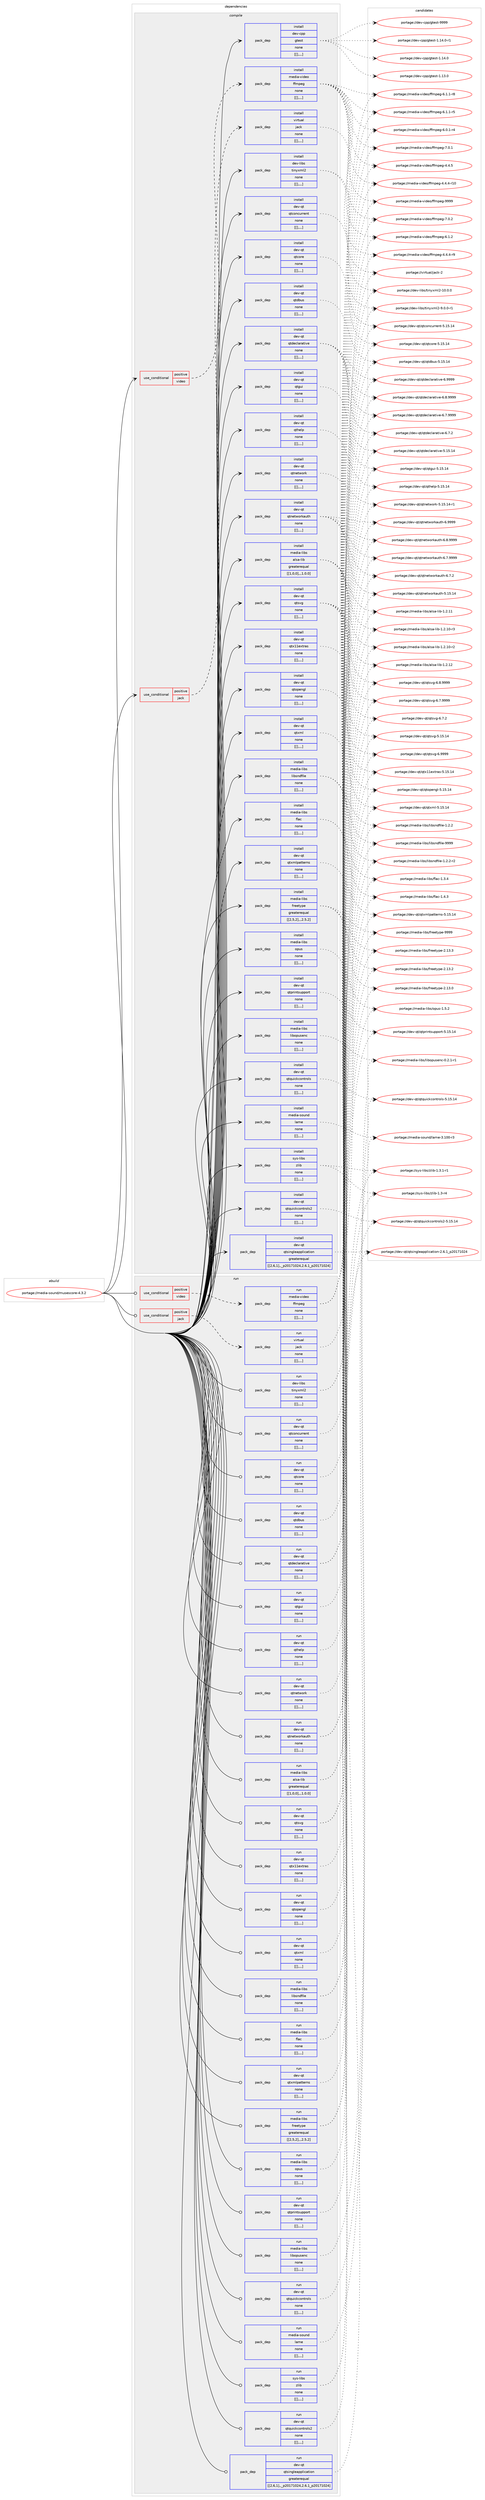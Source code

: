 digraph prolog {

# *************
# Graph options
# *************

newrank=true;
concentrate=true;
compound=true;
graph [rankdir=LR,fontname=Helvetica,fontsize=10,ranksep=1.5];#, ranksep=2.5, nodesep=0.2];
edge  [arrowhead=vee];
node  [fontname=Helvetica,fontsize=10];

# **********
# The ebuild
# **********

subgraph cluster_leftcol {
color=gray;
label=<<i>ebuild</i>>;
id [label="portage://media-sound/musescore-4.3.2", color=red, width=4, href="../media-sound/musescore-4.3.2.svg"];
}

# ****************
# The dependencies
# ****************

subgraph cluster_midcol {
color=gray;
label=<<i>dependencies</i>>;
subgraph cluster_compile {
fillcolor="#eeeeee";
style=filled;
label=<<i>compile</i>>;
subgraph cond84661 {
dependency335369 [label=<<TABLE BORDER="0" CELLBORDER="1" CELLSPACING="0" CELLPADDING="4"><TR><TD ROWSPAN="3" CELLPADDING="10">use_conditional</TD></TR><TR><TD>positive</TD></TR><TR><TD>jack</TD></TR></TABLE>>, shape=none, color=red];
subgraph pack248079 {
dependency335370 [label=<<TABLE BORDER="0" CELLBORDER="1" CELLSPACING="0" CELLPADDING="4" WIDTH="220"><TR><TD ROWSPAN="6" CELLPADDING="30">pack_dep</TD></TR><TR><TD WIDTH="110">install</TD></TR><TR><TD>virtual</TD></TR><TR><TD>jack</TD></TR><TR><TD>none</TD></TR><TR><TD>[[],,,,]</TD></TR></TABLE>>, shape=none, color=blue];
}
dependency335369:e -> dependency335370:w [weight=20,style="dashed",arrowhead="vee"];
}
id:e -> dependency335369:w [weight=20,style="solid",arrowhead="vee"];
subgraph cond84662 {
dependency335371 [label=<<TABLE BORDER="0" CELLBORDER="1" CELLSPACING="0" CELLPADDING="4"><TR><TD ROWSPAN="3" CELLPADDING="10">use_conditional</TD></TR><TR><TD>positive</TD></TR><TR><TD>video</TD></TR></TABLE>>, shape=none, color=red];
subgraph pack248080 {
dependency335372 [label=<<TABLE BORDER="0" CELLBORDER="1" CELLSPACING="0" CELLPADDING="4" WIDTH="220"><TR><TD ROWSPAN="6" CELLPADDING="30">pack_dep</TD></TR><TR><TD WIDTH="110">install</TD></TR><TR><TD>media-video</TD></TR><TR><TD>ffmpeg</TD></TR><TR><TD>none</TD></TR><TR><TD>[[],,,,]</TD></TR></TABLE>>, shape=none, color=blue];
}
dependency335371:e -> dependency335372:w [weight=20,style="dashed",arrowhead="vee"];
}
id:e -> dependency335371:w [weight=20,style="solid",arrowhead="vee"];
subgraph pack248081 {
dependency335373 [label=<<TABLE BORDER="0" CELLBORDER="1" CELLSPACING="0" CELLPADDING="4" WIDTH="220"><TR><TD ROWSPAN="6" CELLPADDING="30">pack_dep</TD></TR><TR><TD WIDTH="110">install</TD></TR><TR><TD>dev-cpp</TD></TR><TR><TD>gtest</TD></TR><TR><TD>none</TD></TR><TR><TD>[[],,,,]</TD></TR></TABLE>>, shape=none, color=blue];
}
id:e -> dependency335373:w [weight=20,style="solid",arrowhead="vee"];
subgraph pack248082 {
dependency335374 [label=<<TABLE BORDER="0" CELLBORDER="1" CELLSPACING="0" CELLPADDING="4" WIDTH="220"><TR><TD ROWSPAN="6" CELLPADDING="30">pack_dep</TD></TR><TR><TD WIDTH="110">install</TD></TR><TR><TD>dev-libs</TD></TR><TR><TD>tinyxml2</TD></TR><TR><TD>none</TD></TR><TR><TD>[[],,,,]</TD></TR></TABLE>>, shape=none, color=blue];
}
id:e -> dependency335374:w [weight=20,style="solid",arrowhead="vee"];
subgraph pack248083 {
dependency335375 [label=<<TABLE BORDER="0" CELLBORDER="1" CELLSPACING="0" CELLPADDING="4" WIDTH="220"><TR><TD ROWSPAN="6" CELLPADDING="30">pack_dep</TD></TR><TR><TD WIDTH="110">install</TD></TR><TR><TD>dev-qt</TD></TR><TR><TD>qtconcurrent</TD></TR><TR><TD>none</TD></TR><TR><TD>[[],,,,]</TD></TR></TABLE>>, shape=none, color=blue];
}
id:e -> dependency335375:w [weight=20,style="solid",arrowhead="vee"];
subgraph pack248084 {
dependency335376 [label=<<TABLE BORDER="0" CELLBORDER="1" CELLSPACING="0" CELLPADDING="4" WIDTH="220"><TR><TD ROWSPAN="6" CELLPADDING="30">pack_dep</TD></TR><TR><TD WIDTH="110">install</TD></TR><TR><TD>dev-qt</TD></TR><TR><TD>qtcore</TD></TR><TR><TD>none</TD></TR><TR><TD>[[],,,,]</TD></TR></TABLE>>, shape=none, color=blue];
}
id:e -> dependency335376:w [weight=20,style="solid",arrowhead="vee"];
subgraph pack248085 {
dependency335377 [label=<<TABLE BORDER="0" CELLBORDER="1" CELLSPACING="0" CELLPADDING="4" WIDTH="220"><TR><TD ROWSPAN="6" CELLPADDING="30">pack_dep</TD></TR><TR><TD WIDTH="110">install</TD></TR><TR><TD>dev-qt</TD></TR><TR><TD>qtdbus</TD></TR><TR><TD>none</TD></TR><TR><TD>[[],,,,]</TD></TR></TABLE>>, shape=none, color=blue];
}
id:e -> dependency335377:w [weight=20,style="solid",arrowhead="vee"];
subgraph pack248086 {
dependency335378 [label=<<TABLE BORDER="0" CELLBORDER="1" CELLSPACING="0" CELLPADDING="4" WIDTH="220"><TR><TD ROWSPAN="6" CELLPADDING="30">pack_dep</TD></TR><TR><TD WIDTH="110">install</TD></TR><TR><TD>dev-qt</TD></TR><TR><TD>qtdeclarative</TD></TR><TR><TD>none</TD></TR><TR><TD>[[],,,,]</TD></TR></TABLE>>, shape=none, color=blue];
}
id:e -> dependency335378:w [weight=20,style="solid",arrowhead="vee"];
subgraph pack248087 {
dependency335379 [label=<<TABLE BORDER="0" CELLBORDER="1" CELLSPACING="0" CELLPADDING="4" WIDTH="220"><TR><TD ROWSPAN="6" CELLPADDING="30">pack_dep</TD></TR><TR><TD WIDTH="110">install</TD></TR><TR><TD>dev-qt</TD></TR><TR><TD>qtgui</TD></TR><TR><TD>none</TD></TR><TR><TD>[[],,,,]</TD></TR></TABLE>>, shape=none, color=blue];
}
id:e -> dependency335379:w [weight=20,style="solid",arrowhead="vee"];
subgraph pack248088 {
dependency335380 [label=<<TABLE BORDER="0" CELLBORDER="1" CELLSPACING="0" CELLPADDING="4" WIDTH="220"><TR><TD ROWSPAN="6" CELLPADDING="30">pack_dep</TD></TR><TR><TD WIDTH="110">install</TD></TR><TR><TD>dev-qt</TD></TR><TR><TD>qthelp</TD></TR><TR><TD>none</TD></TR><TR><TD>[[],,,,]</TD></TR></TABLE>>, shape=none, color=blue];
}
id:e -> dependency335380:w [weight=20,style="solid",arrowhead="vee"];
subgraph pack248089 {
dependency335381 [label=<<TABLE BORDER="0" CELLBORDER="1" CELLSPACING="0" CELLPADDING="4" WIDTH="220"><TR><TD ROWSPAN="6" CELLPADDING="30">pack_dep</TD></TR><TR><TD WIDTH="110">install</TD></TR><TR><TD>dev-qt</TD></TR><TR><TD>qtnetwork</TD></TR><TR><TD>none</TD></TR><TR><TD>[[],,,,]</TD></TR></TABLE>>, shape=none, color=blue];
}
id:e -> dependency335381:w [weight=20,style="solid",arrowhead="vee"];
subgraph pack248090 {
dependency335382 [label=<<TABLE BORDER="0" CELLBORDER="1" CELLSPACING="0" CELLPADDING="4" WIDTH="220"><TR><TD ROWSPAN="6" CELLPADDING="30">pack_dep</TD></TR><TR><TD WIDTH="110">install</TD></TR><TR><TD>dev-qt</TD></TR><TR><TD>qtnetworkauth</TD></TR><TR><TD>none</TD></TR><TR><TD>[[],,,,]</TD></TR></TABLE>>, shape=none, color=blue];
}
id:e -> dependency335382:w [weight=20,style="solid",arrowhead="vee"];
subgraph pack248091 {
dependency335383 [label=<<TABLE BORDER="0" CELLBORDER="1" CELLSPACING="0" CELLPADDING="4" WIDTH="220"><TR><TD ROWSPAN="6" CELLPADDING="30">pack_dep</TD></TR><TR><TD WIDTH="110">install</TD></TR><TR><TD>dev-qt</TD></TR><TR><TD>qtopengl</TD></TR><TR><TD>none</TD></TR><TR><TD>[[],,,,]</TD></TR></TABLE>>, shape=none, color=blue];
}
id:e -> dependency335383:w [weight=20,style="solid",arrowhead="vee"];
subgraph pack248092 {
dependency335384 [label=<<TABLE BORDER="0" CELLBORDER="1" CELLSPACING="0" CELLPADDING="4" WIDTH="220"><TR><TD ROWSPAN="6" CELLPADDING="30">pack_dep</TD></TR><TR><TD WIDTH="110">install</TD></TR><TR><TD>dev-qt</TD></TR><TR><TD>qtprintsupport</TD></TR><TR><TD>none</TD></TR><TR><TD>[[],,,,]</TD></TR></TABLE>>, shape=none, color=blue];
}
id:e -> dependency335384:w [weight=20,style="solid",arrowhead="vee"];
subgraph pack248093 {
dependency335385 [label=<<TABLE BORDER="0" CELLBORDER="1" CELLSPACING="0" CELLPADDING="4" WIDTH="220"><TR><TD ROWSPAN="6" CELLPADDING="30">pack_dep</TD></TR><TR><TD WIDTH="110">install</TD></TR><TR><TD>dev-qt</TD></TR><TR><TD>qtquickcontrols</TD></TR><TR><TD>none</TD></TR><TR><TD>[[],,,,]</TD></TR></TABLE>>, shape=none, color=blue];
}
id:e -> dependency335385:w [weight=20,style="solid",arrowhead="vee"];
subgraph pack248094 {
dependency335386 [label=<<TABLE BORDER="0" CELLBORDER="1" CELLSPACING="0" CELLPADDING="4" WIDTH="220"><TR><TD ROWSPAN="6" CELLPADDING="30">pack_dep</TD></TR><TR><TD WIDTH="110">install</TD></TR><TR><TD>dev-qt</TD></TR><TR><TD>qtquickcontrols2</TD></TR><TR><TD>none</TD></TR><TR><TD>[[],,,,]</TD></TR></TABLE>>, shape=none, color=blue];
}
id:e -> dependency335386:w [weight=20,style="solid",arrowhead="vee"];
subgraph pack248095 {
dependency335387 [label=<<TABLE BORDER="0" CELLBORDER="1" CELLSPACING="0" CELLPADDING="4" WIDTH="220"><TR><TD ROWSPAN="6" CELLPADDING="30">pack_dep</TD></TR><TR><TD WIDTH="110">install</TD></TR><TR><TD>dev-qt</TD></TR><TR><TD>qtsingleapplication</TD></TR><TR><TD>greaterequal</TD></TR><TR><TD>[[2,6,1],,_p20171024,2.6.1_p20171024]</TD></TR></TABLE>>, shape=none, color=blue];
}
id:e -> dependency335387:w [weight=20,style="solid",arrowhead="vee"];
subgraph pack248096 {
dependency335388 [label=<<TABLE BORDER="0" CELLBORDER="1" CELLSPACING="0" CELLPADDING="4" WIDTH="220"><TR><TD ROWSPAN="6" CELLPADDING="30">pack_dep</TD></TR><TR><TD WIDTH="110">install</TD></TR><TR><TD>dev-qt</TD></TR><TR><TD>qtsvg</TD></TR><TR><TD>none</TD></TR><TR><TD>[[],,,,]</TD></TR></TABLE>>, shape=none, color=blue];
}
id:e -> dependency335388:w [weight=20,style="solid",arrowhead="vee"];
subgraph pack248097 {
dependency335389 [label=<<TABLE BORDER="0" CELLBORDER="1" CELLSPACING="0" CELLPADDING="4" WIDTH="220"><TR><TD ROWSPAN="6" CELLPADDING="30">pack_dep</TD></TR><TR><TD WIDTH="110">install</TD></TR><TR><TD>dev-qt</TD></TR><TR><TD>qtx11extras</TD></TR><TR><TD>none</TD></TR><TR><TD>[[],,,,]</TD></TR></TABLE>>, shape=none, color=blue];
}
id:e -> dependency335389:w [weight=20,style="solid",arrowhead="vee"];
subgraph pack248098 {
dependency335390 [label=<<TABLE BORDER="0" CELLBORDER="1" CELLSPACING="0" CELLPADDING="4" WIDTH="220"><TR><TD ROWSPAN="6" CELLPADDING="30">pack_dep</TD></TR><TR><TD WIDTH="110">install</TD></TR><TR><TD>dev-qt</TD></TR><TR><TD>qtxml</TD></TR><TR><TD>none</TD></TR><TR><TD>[[],,,,]</TD></TR></TABLE>>, shape=none, color=blue];
}
id:e -> dependency335390:w [weight=20,style="solid",arrowhead="vee"];
subgraph pack248099 {
dependency335391 [label=<<TABLE BORDER="0" CELLBORDER="1" CELLSPACING="0" CELLPADDING="4" WIDTH="220"><TR><TD ROWSPAN="6" CELLPADDING="30">pack_dep</TD></TR><TR><TD WIDTH="110">install</TD></TR><TR><TD>dev-qt</TD></TR><TR><TD>qtxmlpatterns</TD></TR><TR><TD>none</TD></TR><TR><TD>[[],,,,]</TD></TR></TABLE>>, shape=none, color=blue];
}
id:e -> dependency335391:w [weight=20,style="solid",arrowhead="vee"];
subgraph pack248100 {
dependency335392 [label=<<TABLE BORDER="0" CELLBORDER="1" CELLSPACING="0" CELLPADDING="4" WIDTH="220"><TR><TD ROWSPAN="6" CELLPADDING="30">pack_dep</TD></TR><TR><TD WIDTH="110">install</TD></TR><TR><TD>media-libs</TD></TR><TR><TD>alsa-lib</TD></TR><TR><TD>greaterequal</TD></TR><TR><TD>[[1,0,0],,,1.0.0]</TD></TR></TABLE>>, shape=none, color=blue];
}
id:e -> dependency335392:w [weight=20,style="solid",arrowhead="vee"];
subgraph pack248101 {
dependency335393 [label=<<TABLE BORDER="0" CELLBORDER="1" CELLSPACING="0" CELLPADDING="4" WIDTH="220"><TR><TD ROWSPAN="6" CELLPADDING="30">pack_dep</TD></TR><TR><TD WIDTH="110">install</TD></TR><TR><TD>media-libs</TD></TR><TR><TD>flac</TD></TR><TR><TD>none</TD></TR><TR><TD>[[],,,,]</TD></TR></TABLE>>, shape=none, color=blue];
}
id:e -> dependency335393:w [weight=20,style="solid",arrowhead="vee"];
subgraph pack248102 {
dependency335394 [label=<<TABLE BORDER="0" CELLBORDER="1" CELLSPACING="0" CELLPADDING="4" WIDTH="220"><TR><TD ROWSPAN="6" CELLPADDING="30">pack_dep</TD></TR><TR><TD WIDTH="110">install</TD></TR><TR><TD>media-libs</TD></TR><TR><TD>freetype</TD></TR><TR><TD>greaterequal</TD></TR><TR><TD>[[2,5,2],,,2.5.2]</TD></TR></TABLE>>, shape=none, color=blue];
}
id:e -> dependency335394:w [weight=20,style="solid",arrowhead="vee"];
subgraph pack248103 {
dependency335395 [label=<<TABLE BORDER="0" CELLBORDER="1" CELLSPACING="0" CELLPADDING="4" WIDTH="220"><TR><TD ROWSPAN="6" CELLPADDING="30">pack_dep</TD></TR><TR><TD WIDTH="110">install</TD></TR><TR><TD>media-libs</TD></TR><TR><TD>libopusenc</TD></TR><TR><TD>none</TD></TR><TR><TD>[[],,,,]</TD></TR></TABLE>>, shape=none, color=blue];
}
id:e -> dependency335395:w [weight=20,style="solid",arrowhead="vee"];
subgraph pack248104 {
dependency335396 [label=<<TABLE BORDER="0" CELLBORDER="1" CELLSPACING="0" CELLPADDING="4" WIDTH="220"><TR><TD ROWSPAN="6" CELLPADDING="30">pack_dep</TD></TR><TR><TD WIDTH="110">install</TD></TR><TR><TD>media-libs</TD></TR><TR><TD>libsndfile</TD></TR><TR><TD>none</TD></TR><TR><TD>[[],,,,]</TD></TR></TABLE>>, shape=none, color=blue];
}
id:e -> dependency335396:w [weight=20,style="solid",arrowhead="vee"];
subgraph pack248105 {
dependency335397 [label=<<TABLE BORDER="0" CELLBORDER="1" CELLSPACING="0" CELLPADDING="4" WIDTH="220"><TR><TD ROWSPAN="6" CELLPADDING="30">pack_dep</TD></TR><TR><TD WIDTH="110">install</TD></TR><TR><TD>media-libs</TD></TR><TR><TD>opus</TD></TR><TR><TD>none</TD></TR><TR><TD>[[],,,,]</TD></TR></TABLE>>, shape=none, color=blue];
}
id:e -> dependency335397:w [weight=20,style="solid",arrowhead="vee"];
subgraph pack248106 {
dependency335398 [label=<<TABLE BORDER="0" CELLBORDER="1" CELLSPACING="0" CELLPADDING="4" WIDTH="220"><TR><TD ROWSPAN="6" CELLPADDING="30">pack_dep</TD></TR><TR><TD WIDTH="110">install</TD></TR><TR><TD>media-sound</TD></TR><TR><TD>lame</TD></TR><TR><TD>none</TD></TR><TR><TD>[[],,,,]</TD></TR></TABLE>>, shape=none, color=blue];
}
id:e -> dependency335398:w [weight=20,style="solid",arrowhead="vee"];
subgraph pack248107 {
dependency335399 [label=<<TABLE BORDER="0" CELLBORDER="1" CELLSPACING="0" CELLPADDING="4" WIDTH="220"><TR><TD ROWSPAN="6" CELLPADDING="30">pack_dep</TD></TR><TR><TD WIDTH="110">install</TD></TR><TR><TD>sys-libs</TD></TR><TR><TD>zlib</TD></TR><TR><TD>none</TD></TR><TR><TD>[[],,,,]</TD></TR></TABLE>>, shape=none, color=blue];
}
id:e -> dependency335399:w [weight=20,style="solid",arrowhead="vee"];
}
subgraph cluster_compileandrun {
fillcolor="#eeeeee";
style=filled;
label=<<i>compile and run</i>>;
}
subgraph cluster_run {
fillcolor="#eeeeee";
style=filled;
label=<<i>run</i>>;
subgraph cond84663 {
dependency335400 [label=<<TABLE BORDER="0" CELLBORDER="1" CELLSPACING="0" CELLPADDING="4"><TR><TD ROWSPAN="3" CELLPADDING="10">use_conditional</TD></TR><TR><TD>positive</TD></TR><TR><TD>jack</TD></TR></TABLE>>, shape=none, color=red];
subgraph pack248108 {
dependency335401 [label=<<TABLE BORDER="0" CELLBORDER="1" CELLSPACING="0" CELLPADDING="4" WIDTH="220"><TR><TD ROWSPAN="6" CELLPADDING="30">pack_dep</TD></TR><TR><TD WIDTH="110">run</TD></TR><TR><TD>virtual</TD></TR><TR><TD>jack</TD></TR><TR><TD>none</TD></TR><TR><TD>[[],,,,]</TD></TR></TABLE>>, shape=none, color=blue];
}
dependency335400:e -> dependency335401:w [weight=20,style="dashed",arrowhead="vee"];
}
id:e -> dependency335400:w [weight=20,style="solid",arrowhead="odot"];
subgraph cond84664 {
dependency335402 [label=<<TABLE BORDER="0" CELLBORDER="1" CELLSPACING="0" CELLPADDING="4"><TR><TD ROWSPAN="3" CELLPADDING="10">use_conditional</TD></TR><TR><TD>positive</TD></TR><TR><TD>video</TD></TR></TABLE>>, shape=none, color=red];
subgraph pack248109 {
dependency335403 [label=<<TABLE BORDER="0" CELLBORDER="1" CELLSPACING="0" CELLPADDING="4" WIDTH="220"><TR><TD ROWSPAN="6" CELLPADDING="30">pack_dep</TD></TR><TR><TD WIDTH="110">run</TD></TR><TR><TD>media-video</TD></TR><TR><TD>ffmpeg</TD></TR><TR><TD>none</TD></TR><TR><TD>[[],,,,]</TD></TR></TABLE>>, shape=none, color=blue];
}
dependency335402:e -> dependency335403:w [weight=20,style="dashed",arrowhead="vee"];
}
id:e -> dependency335402:w [weight=20,style="solid",arrowhead="odot"];
subgraph pack248110 {
dependency335404 [label=<<TABLE BORDER="0" CELLBORDER="1" CELLSPACING="0" CELLPADDING="4" WIDTH="220"><TR><TD ROWSPAN="6" CELLPADDING="30">pack_dep</TD></TR><TR><TD WIDTH="110">run</TD></TR><TR><TD>dev-libs</TD></TR><TR><TD>tinyxml2</TD></TR><TR><TD>none</TD></TR><TR><TD>[[],,,,]</TD></TR></TABLE>>, shape=none, color=blue];
}
id:e -> dependency335404:w [weight=20,style="solid",arrowhead="odot"];
subgraph pack248111 {
dependency335405 [label=<<TABLE BORDER="0" CELLBORDER="1" CELLSPACING="0" CELLPADDING="4" WIDTH="220"><TR><TD ROWSPAN="6" CELLPADDING="30">pack_dep</TD></TR><TR><TD WIDTH="110">run</TD></TR><TR><TD>dev-qt</TD></TR><TR><TD>qtconcurrent</TD></TR><TR><TD>none</TD></TR><TR><TD>[[],,,,]</TD></TR></TABLE>>, shape=none, color=blue];
}
id:e -> dependency335405:w [weight=20,style="solid",arrowhead="odot"];
subgraph pack248112 {
dependency335406 [label=<<TABLE BORDER="0" CELLBORDER="1" CELLSPACING="0" CELLPADDING="4" WIDTH="220"><TR><TD ROWSPAN="6" CELLPADDING="30">pack_dep</TD></TR><TR><TD WIDTH="110">run</TD></TR><TR><TD>dev-qt</TD></TR><TR><TD>qtcore</TD></TR><TR><TD>none</TD></TR><TR><TD>[[],,,,]</TD></TR></TABLE>>, shape=none, color=blue];
}
id:e -> dependency335406:w [weight=20,style="solid",arrowhead="odot"];
subgraph pack248113 {
dependency335407 [label=<<TABLE BORDER="0" CELLBORDER="1" CELLSPACING="0" CELLPADDING="4" WIDTH="220"><TR><TD ROWSPAN="6" CELLPADDING="30">pack_dep</TD></TR><TR><TD WIDTH="110">run</TD></TR><TR><TD>dev-qt</TD></TR><TR><TD>qtdbus</TD></TR><TR><TD>none</TD></TR><TR><TD>[[],,,,]</TD></TR></TABLE>>, shape=none, color=blue];
}
id:e -> dependency335407:w [weight=20,style="solid",arrowhead="odot"];
subgraph pack248114 {
dependency335408 [label=<<TABLE BORDER="0" CELLBORDER="1" CELLSPACING="0" CELLPADDING="4" WIDTH="220"><TR><TD ROWSPAN="6" CELLPADDING="30">pack_dep</TD></TR><TR><TD WIDTH="110">run</TD></TR><TR><TD>dev-qt</TD></TR><TR><TD>qtdeclarative</TD></TR><TR><TD>none</TD></TR><TR><TD>[[],,,,]</TD></TR></TABLE>>, shape=none, color=blue];
}
id:e -> dependency335408:w [weight=20,style="solid",arrowhead="odot"];
subgraph pack248115 {
dependency335409 [label=<<TABLE BORDER="0" CELLBORDER="1" CELLSPACING="0" CELLPADDING="4" WIDTH="220"><TR><TD ROWSPAN="6" CELLPADDING="30">pack_dep</TD></TR><TR><TD WIDTH="110">run</TD></TR><TR><TD>dev-qt</TD></TR><TR><TD>qtgui</TD></TR><TR><TD>none</TD></TR><TR><TD>[[],,,,]</TD></TR></TABLE>>, shape=none, color=blue];
}
id:e -> dependency335409:w [weight=20,style="solid",arrowhead="odot"];
subgraph pack248116 {
dependency335410 [label=<<TABLE BORDER="0" CELLBORDER="1" CELLSPACING="0" CELLPADDING="4" WIDTH="220"><TR><TD ROWSPAN="6" CELLPADDING="30">pack_dep</TD></TR><TR><TD WIDTH="110">run</TD></TR><TR><TD>dev-qt</TD></TR><TR><TD>qthelp</TD></TR><TR><TD>none</TD></TR><TR><TD>[[],,,,]</TD></TR></TABLE>>, shape=none, color=blue];
}
id:e -> dependency335410:w [weight=20,style="solid",arrowhead="odot"];
subgraph pack248117 {
dependency335411 [label=<<TABLE BORDER="0" CELLBORDER="1" CELLSPACING="0" CELLPADDING="4" WIDTH="220"><TR><TD ROWSPAN="6" CELLPADDING="30">pack_dep</TD></TR><TR><TD WIDTH="110">run</TD></TR><TR><TD>dev-qt</TD></TR><TR><TD>qtnetwork</TD></TR><TR><TD>none</TD></TR><TR><TD>[[],,,,]</TD></TR></TABLE>>, shape=none, color=blue];
}
id:e -> dependency335411:w [weight=20,style="solid",arrowhead="odot"];
subgraph pack248118 {
dependency335412 [label=<<TABLE BORDER="0" CELLBORDER="1" CELLSPACING="0" CELLPADDING="4" WIDTH="220"><TR><TD ROWSPAN="6" CELLPADDING="30">pack_dep</TD></TR><TR><TD WIDTH="110">run</TD></TR><TR><TD>dev-qt</TD></TR><TR><TD>qtnetworkauth</TD></TR><TR><TD>none</TD></TR><TR><TD>[[],,,,]</TD></TR></TABLE>>, shape=none, color=blue];
}
id:e -> dependency335412:w [weight=20,style="solid",arrowhead="odot"];
subgraph pack248119 {
dependency335413 [label=<<TABLE BORDER="0" CELLBORDER="1" CELLSPACING="0" CELLPADDING="4" WIDTH="220"><TR><TD ROWSPAN="6" CELLPADDING="30">pack_dep</TD></TR><TR><TD WIDTH="110">run</TD></TR><TR><TD>dev-qt</TD></TR><TR><TD>qtopengl</TD></TR><TR><TD>none</TD></TR><TR><TD>[[],,,,]</TD></TR></TABLE>>, shape=none, color=blue];
}
id:e -> dependency335413:w [weight=20,style="solid",arrowhead="odot"];
subgraph pack248120 {
dependency335414 [label=<<TABLE BORDER="0" CELLBORDER="1" CELLSPACING="0" CELLPADDING="4" WIDTH="220"><TR><TD ROWSPAN="6" CELLPADDING="30">pack_dep</TD></TR><TR><TD WIDTH="110">run</TD></TR><TR><TD>dev-qt</TD></TR><TR><TD>qtprintsupport</TD></TR><TR><TD>none</TD></TR><TR><TD>[[],,,,]</TD></TR></TABLE>>, shape=none, color=blue];
}
id:e -> dependency335414:w [weight=20,style="solid",arrowhead="odot"];
subgraph pack248121 {
dependency335415 [label=<<TABLE BORDER="0" CELLBORDER="1" CELLSPACING="0" CELLPADDING="4" WIDTH="220"><TR><TD ROWSPAN="6" CELLPADDING="30">pack_dep</TD></TR><TR><TD WIDTH="110">run</TD></TR><TR><TD>dev-qt</TD></TR><TR><TD>qtquickcontrols</TD></TR><TR><TD>none</TD></TR><TR><TD>[[],,,,]</TD></TR></TABLE>>, shape=none, color=blue];
}
id:e -> dependency335415:w [weight=20,style="solid",arrowhead="odot"];
subgraph pack248122 {
dependency335416 [label=<<TABLE BORDER="0" CELLBORDER="1" CELLSPACING="0" CELLPADDING="4" WIDTH="220"><TR><TD ROWSPAN="6" CELLPADDING="30">pack_dep</TD></TR><TR><TD WIDTH="110">run</TD></TR><TR><TD>dev-qt</TD></TR><TR><TD>qtquickcontrols2</TD></TR><TR><TD>none</TD></TR><TR><TD>[[],,,,]</TD></TR></TABLE>>, shape=none, color=blue];
}
id:e -> dependency335416:w [weight=20,style="solid",arrowhead="odot"];
subgraph pack248123 {
dependency335417 [label=<<TABLE BORDER="0" CELLBORDER="1" CELLSPACING="0" CELLPADDING="4" WIDTH="220"><TR><TD ROWSPAN="6" CELLPADDING="30">pack_dep</TD></TR><TR><TD WIDTH="110">run</TD></TR><TR><TD>dev-qt</TD></TR><TR><TD>qtsingleapplication</TD></TR><TR><TD>greaterequal</TD></TR><TR><TD>[[2,6,1],,_p20171024,2.6.1_p20171024]</TD></TR></TABLE>>, shape=none, color=blue];
}
id:e -> dependency335417:w [weight=20,style="solid",arrowhead="odot"];
subgraph pack248124 {
dependency335418 [label=<<TABLE BORDER="0" CELLBORDER="1" CELLSPACING="0" CELLPADDING="4" WIDTH="220"><TR><TD ROWSPAN="6" CELLPADDING="30">pack_dep</TD></TR><TR><TD WIDTH="110">run</TD></TR><TR><TD>dev-qt</TD></TR><TR><TD>qtsvg</TD></TR><TR><TD>none</TD></TR><TR><TD>[[],,,,]</TD></TR></TABLE>>, shape=none, color=blue];
}
id:e -> dependency335418:w [weight=20,style="solid",arrowhead="odot"];
subgraph pack248125 {
dependency335419 [label=<<TABLE BORDER="0" CELLBORDER="1" CELLSPACING="0" CELLPADDING="4" WIDTH="220"><TR><TD ROWSPAN="6" CELLPADDING="30">pack_dep</TD></TR><TR><TD WIDTH="110">run</TD></TR><TR><TD>dev-qt</TD></TR><TR><TD>qtx11extras</TD></TR><TR><TD>none</TD></TR><TR><TD>[[],,,,]</TD></TR></TABLE>>, shape=none, color=blue];
}
id:e -> dependency335419:w [weight=20,style="solid",arrowhead="odot"];
subgraph pack248126 {
dependency335420 [label=<<TABLE BORDER="0" CELLBORDER="1" CELLSPACING="0" CELLPADDING="4" WIDTH="220"><TR><TD ROWSPAN="6" CELLPADDING="30">pack_dep</TD></TR><TR><TD WIDTH="110">run</TD></TR><TR><TD>dev-qt</TD></TR><TR><TD>qtxml</TD></TR><TR><TD>none</TD></TR><TR><TD>[[],,,,]</TD></TR></TABLE>>, shape=none, color=blue];
}
id:e -> dependency335420:w [weight=20,style="solid",arrowhead="odot"];
subgraph pack248127 {
dependency335421 [label=<<TABLE BORDER="0" CELLBORDER="1" CELLSPACING="0" CELLPADDING="4" WIDTH="220"><TR><TD ROWSPAN="6" CELLPADDING="30">pack_dep</TD></TR><TR><TD WIDTH="110">run</TD></TR><TR><TD>dev-qt</TD></TR><TR><TD>qtxmlpatterns</TD></TR><TR><TD>none</TD></TR><TR><TD>[[],,,,]</TD></TR></TABLE>>, shape=none, color=blue];
}
id:e -> dependency335421:w [weight=20,style="solid",arrowhead="odot"];
subgraph pack248128 {
dependency335422 [label=<<TABLE BORDER="0" CELLBORDER="1" CELLSPACING="0" CELLPADDING="4" WIDTH="220"><TR><TD ROWSPAN="6" CELLPADDING="30">pack_dep</TD></TR><TR><TD WIDTH="110">run</TD></TR><TR><TD>media-libs</TD></TR><TR><TD>alsa-lib</TD></TR><TR><TD>greaterequal</TD></TR><TR><TD>[[1,0,0],,,1.0.0]</TD></TR></TABLE>>, shape=none, color=blue];
}
id:e -> dependency335422:w [weight=20,style="solid",arrowhead="odot"];
subgraph pack248129 {
dependency335423 [label=<<TABLE BORDER="0" CELLBORDER="1" CELLSPACING="0" CELLPADDING="4" WIDTH="220"><TR><TD ROWSPAN="6" CELLPADDING="30">pack_dep</TD></TR><TR><TD WIDTH="110">run</TD></TR><TR><TD>media-libs</TD></TR><TR><TD>flac</TD></TR><TR><TD>none</TD></TR><TR><TD>[[],,,,]</TD></TR></TABLE>>, shape=none, color=blue];
}
id:e -> dependency335423:w [weight=20,style="solid",arrowhead="odot"];
subgraph pack248130 {
dependency335424 [label=<<TABLE BORDER="0" CELLBORDER="1" CELLSPACING="0" CELLPADDING="4" WIDTH="220"><TR><TD ROWSPAN="6" CELLPADDING="30">pack_dep</TD></TR><TR><TD WIDTH="110">run</TD></TR><TR><TD>media-libs</TD></TR><TR><TD>freetype</TD></TR><TR><TD>greaterequal</TD></TR><TR><TD>[[2,5,2],,,2.5.2]</TD></TR></TABLE>>, shape=none, color=blue];
}
id:e -> dependency335424:w [weight=20,style="solid",arrowhead="odot"];
subgraph pack248131 {
dependency335425 [label=<<TABLE BORDER="0" CELLBORDER="1" CELLSPACING="0" CELLPADDING="4" WIDTH="220"><TR><TD ROWSPAN="6" CELLPADDING="30">pack_dep</TD></TR><TR><TD WIDTH="110">run</TD></TR><TR><TD>media-libs</TD></TR><TR><TD>libopusenc</TD></TR><TR><TD>none</TD></TR><TR><TD>[[],,,,]</TD></TR></TABLE>>, shape=none, color=blue];
}
id:e -> dependency335425:w [weight=20,style="solid",arrowhead="odot"];
subgraph pack248132 {
dependency335426 [label=<<TABLE BORDER="0" CELLBORDER="1" CELLSPACING="0" CELLPADDING="4" WIDTH="220"><TR><TD ROWSPAN="6" CELLPADDING="30">pack_dep</TD></TR><TR><TD WIDTH="110">run</TD></TR><TR><TD>media-libs</TD></TR><TR><TD>libsndfile</TD></TR><TR><TD>none</TD></TR><TR><TD>[[],,,,]</TD></TR></TABLE>>, shape=none, color=blue];
}
id:e -> dependency335426:w [weight=20,style="solid",arrowhead="odot"];
subgraph pack248133 {
dependency335427 [label=<<TABLE BORDER="0" CELLBORDER="1" CELLSPACING="0" CELLPADDING="4" WIDTH="220"><TR><TD ROWSPAN="6" CELLPADDING="30">pack_dep</TD></TR><TR><TD WIDTH="110">run</TD></TR><TR><TD>media-libs</TD></TR><TR><TD>opus</TD></TR><TR><TD>none</TD></TR><TR><TD>[[],,,,]</TD></TR></TABLE>>, shape=none, color=blue];
}
id:e -> dependency335427:w [weight=20,style="solid",arrowhead="odot"];
subgraph pack248134 {
dependency335428 [label=<<TABLE BORDER="0" CELLBORDER="1" CELLSPACING="0" CELLPADDING="4" WIDTH="220"><TR><TD ROWSPAN="6" CELLPADDING="30">pack_dep</TD></TR><TR><TD WIDTH="110">run</TD></TR><TR><TD>media-sound</TD></TR><TR><TD>lame</TD></TR><TR><TD>none</TD></TR><TR><TD>[[],,,,]</TD></TR></TABLE>>, shape=none, color=blue];
}
id:e -> dependency335428:w [weight=20,style="solid",arrowhead="odot"];
subgraph pack248135 {
dependency335429 [label=<<TABLE BORDER="0" CELLBORDER="1" CELLSPACING="0" CELLPADDING="4" WIDTH="220"><TR><TD ROWSPAN="6" CELLPADDING="30">pack_dep</TD></TR><TR><TD WIDTH="110">run</TD></TR><TR><TD>sys-libs</TD></TR><TR><TD>zlib</TD></TR><TR><TD>none</TD></TR><TR><TD>[[],,,,]</TD></TR></TABLE>>, shape=none, color=blue];
}
id:e -> dependency335429:w [weight=20,style="solid",arrowhead="odot"];
}
}

# **************
# The candidates
# **************

subgraph cluster_choices {
rank=same;
color=gray;
label=<<i>candidates</i>>;

subgraph choice248079 {
color=black;
nodesep=1;
choice118105114116117971084710697991074550 [label="portage://virtual/jack-2", color=red, width=4,href="../virtual/jack-2.svg"];
dependency335370:e -> choice118105114116117971084710697991074550:w [style=dotted,weight="100"];
}
subgraph choice248080 {
color=black;
nodesep=1;
choice1091011001059745118105100101111471021021091121011034557575757 [label="portage://media-video/ffmpeg-9999", color=red, width=4,href="../media-video/ffmpeg-9999.svg"];
choice109101100105974511810510010111147102102109112101103455546484650 [label="portage://media-video/ffmpeg-7.0.2", color=red, width=4,href="../media-video/ffmpeg-7.0.2.svg"];
choice109101100105974511810510010111147102102109112101103455546484649 [label="portage://media-video/ffmpeg-7.0.1", color=red, width=4,href="../media-video/ffmpeg-7.0.1.svg"];
choice109101100105974511810510010111147102102109112101103455446494650 [label="portage://media-video/ffmpeg-6.1.2", color=red, width=4,href="../media-video/ffmpeg-6.1.2.svg"];
choice1091011001059745118105100101111471021021091121011034554464946494511456 [label="portage://media-video/ffmpeg-6.1.1-r8", color=red, width=4,href="../media-video/ffmpeg-6.1.1-r8.svg"];
choice1091011001059745118105100101111471021021091121011034554464946494511453 [label="portage://media-video/ffmpeg-6.1.1-r5", color=red, width=4,href="../media-video/ffmpeg-6.1.1-r5.svg"];
choice1091011001059745118105100101111471021021091121011034554464846494511452 [label="portage://media-video/ffmpeg-6.0.1-r4", color=red, width=4,href="../media-video/ffmpeg-6.0.1-r4.svg"];
choice109101100105974511810510010111147102102109112101103455246524653 [label="portage://media-video/ffmpeg-4.4.5", color=red, width=4,href="../media-video/ffmpeg-4.4.5.svg"];
choice1091011001059745118105100101111471021021091121011034552465246524511457 [label="portage://media-video/ffmpeg-4.4.4-r9", color=red, width=4,href="../media-video/ffmpeg-4.4.4-r9.svg"];
choice109101100105974511810510010111147102102109112101103455246524652451144948 [label="portage://media-video/ffmpeg-4.4.4-r10", color=red, width=4,href="../media-video/ffmpeg-4.4.4-r10.svg"];
dependency335372:e -> choice1091011001059745118105100101111471021021091121011034557575757:w [style=dotted,weight="100"];
dependency335372:e -> choice109101100105974511810510010111147102102109112101103455546484650:w [style=dotted,weight="100"];
dependency335372:e -> choice109101100105974511810510010111147102102109112101103455546484649:w [style=dotted,weight="100"];
dependency335372:e -> choice109101100105974511810510010111147102102109112101103455446494650:w [style=dotted,weight="100"];
dependency335372:e -> choice1091011001059745118105100101111471021021091121011034554464946494511456:w [style=dotted,weight="100"];
dependency335372:e -> choice1091011001059745118105100101111471021021091121011034554464946494511453:w [style=dotted,weight="100"];
dependency335372:e -> choice1091011001059745118105100101111471021021091121011034554464846494511452:w [style=dotted,weight="100"];
dependency335372:e -> choice109101100105974511810510010111147102102109112101103455246524653:w [style=dotted,weight="100"];
dependency335372:e -> choice1091011001059745118105100101111471021021091121011034552465246524511457:w [style=dotted,weight="100"];
dependency335372:e -> choice109101100105974511810510010111147102102109112101103455246524652451144948:w [style=dotted,weight="100"];
}
subgraph choice248081 {
color=black;
nodesep=1;
choice1001011184599112112471031161011151164557575757 [label="portage://dev-cpp/gtest-9999", color=red, width=4,href="../dev-cpp/gtest-9999.svg"];
choice100101118459911211247103116101115116454946495246484511449 [label="portage://dev-cpp/gtest-1.14.0-r1", color=red, width=4,href="../dev-cpp/gtest-1.14.0-r1.svg"];
choice10010111845991121124710311610111511645494649524648 [label="portage://dev-cpp/gtest-1.14.0", color=red, width=4,href="../dev-cpp/gtest-1.14.0.svg"];
choice10010111845991121124710311610111511645494649514648 [label="portage://dev-cpp/gtest-1.13.0", color=red, width=4,href="../dev-cpp/gtest-1.13.0.svg"];
dependency335373:e -> choice1001011184599112112471031161011151164557575757:w [style=dotted,weight="100"];
dependency335373:e -> choice100101118459911211247103116101115116454946495246484511449:w [style=dotted,weight="100"];
dependency335373:e -> choice10010111845991121124710311610111511645494649524648:w [style=dotted,weight="100"];
dependency335373:e -> choice10010111845991121124710311610111511645494649514648:w [style=dotted,weight="100"];
}
subgraph choice248082 {
color=black;
nodesep=1;
choice1001011184510810598115471161051101211201091085045494846484648 [label="portage://dev-libs/tinyxml2-10.0.0", color=red, width=4,href="../dev-libs/tinyxml2-10.0.0.svg"];
choice100101118451081059811547116105110121120109108504557464846484511449 [label="portage://dev-libs/tinyxml2-9.0.0-r1", color=red, width=4,href="../dev-libs/tinyxml2-9.0.0-r1.svg"];
dependency335374:e -> choice1001011184510810598115471161051101211201091085045494846484648:w [style=dotted,weight="100"];
dependency335374:e -> choice100101118451081059811547116105110121120109108504557464846484511449:w [style=dotted,weight="100"];
}
subgraph choice248083 {
color=black;
nodesep=1;
choice100101118451131164711311699111110991171141141011101164553464953464952 [label="portage://dev-qt/qtconcurrent-5.15.14", color=red, width=4,href="../dev-qt/qtconcurrent-5.15.14.svg"];
dependency335375:e -> choice100101118451131164711311699111110991171141141011101164553464953464952:w [style=dotted,weight="100"];
}
subgraph choice248084 {
color=black;
nodesep=1;
choice1001011184511311647113116991111141014553464953464952 [label="portage://dev-qt/qtcore-5.15.14", color=red, width=4,href="../dev-qt/qtcore-5.15.14.svg"];
dependency335376:e -> choice1001011184511311647113116991111141014553464953464952:w [style=dotted,weight="100"];
}
subgraph choice248085 {
color=black;
nodesep=1;
choice1001011184511311647113116100981171154553464953464952 [label="portage://dev-qt/qtdbus-5.15.14", color=red, width=4,href="../dev-qt/qtdbus-5.15.14.svg"];
dependency335377:e -> choice1001011184511311647113116100981171154553464953464952:w [style=dotted,weight="100"];
}
subgraph choice248086 {
color=black;
nodesep=1;
choice100101118451131164711311610010199108971149711610511810145544657575757 [label="portage://dev-qt/qtdeclarative-6.9999", color=red, width=4,href="../dev-qt/qtdeclarative-6.9999.svg"];
choice1001011184511311647113116100101991089711497116105118101455446564657575757 [label="portage://dev-qt/qtdeclarative-6.8.9999", color=red, width=4,href="../dev-qt/qtdeclarative-6.8.9999.svg"];
choice1001011184511311647113116100101991089711497116105118101455446554657575757 [label="portage://dev-qt/qtdeclarative-6.7.9999", color=red, width=4,href="../dev-qt/qtdeclarative-6.7.9999.svg"];
choice1001011184511311647113116100101991089711497116105118101455446554650 [label="portage://dev-qt/qtdeclarative-6.7.2", color=red, width=4,href="../dev-qt/qtdeclarative-6.7.2.svg"];
choice10010111845113116471131161001019910897114971161051181014553464953464952 [label="portage://dev-qt/qtdeclarative-5.15.14", color=red, width=4,href="../dev-qt/qtdeclarative-5.15.14.svg"];
dependency335378:e -> choice100101118451131164711311610010199108971149711610511810145544657575757:w [style=dotted,weight="100"];
dependency335378:e -> choice1001011184511311647113116100101991089711497116105118101455446564657575757:w [style=dotted,weight="100"];
dependency335378:e -> choice1001011184511311647113116100101991089711497116105118101455446554657575757:w [style=dotted,weight="100"];
dependency335378:e -> choice1001011184511311647113116100101991089711497116105118101455446554650:w [style=dotted,weight="100"];
dependency335378:e -> choice10010111845113116471131161001019910897114971161051181014553464953464952:w [style=dotted,weight="100"];
}
subgraph choice248087 {
color=black;
nodesep=1;
choice10010111845113116471131161031171054553464953464952 [label="portage://dev-qt/qtgui-5.15.14", color=red, width=4,href="../dev-qt/qtgui-5.15.14.svg"];
dependency335379:e -> choice10010111845113116471131161031171054553464953464952:w [style=dotted,weight="100"];
}
subgraph choice248088 {
color=black;
nodesep=1;
choice10010111845113116471131161041011081124553464953464952 [label="portage://dev-qt/qthelp-5.15.14", color=red, width=4,href="../dev-qt/qthelp-5.15.14.svg"];
dependency335380:e -> choice10010111845113116471131161041011081124553464953464952:w [style=dotted,weight="100"];
}
subgraph choice248089 {
color=black;
nodesep=1;
choice100101118451131164711311611010111611911111410745534649534649524511449 [label="portage://dev-qt/qtnetwork-5.15.14-r1", color=red, width=4,href="../dev-qt/qtnetwork-5.15.14-r1.svg"];
dependency335381:e -> choice100101118451131164711311611010111611911111410745534649534649524511449:w [style=dotted,weight="100"];
}
subgraph choice248090 {
color=black;
nodesep=1;
choice10010111845113116471131161101011161191111141079711711610445544657575757 [label="portage://dev-qt/qtnetworkauth-6.9999", color=red, width=4,href="../dev-qt/qtnetworkauth-6.9999.svg"];
choice100101118451131164711311611010111611911111410797117116104455446564657575757 [label="portage://dev-qt/qtnetworkauth-6.8.9999", color=red, width=4,href="../dev-qt/qtnetworkauth-6.8.9999.svg"];
choice100101118451131164711311611010111611911111410797117116104455446554657575757 [label="portage://dev-qt/qtnetworkauth-6.7.9999", color=red, width=4,href="../dev-qt/qtnetworkauth-6.7.9999.svg"];
choice100101118451131164711311611010111611911111410797117116104455446554650 [label="portage://dev-qt/qtnetworkauth-6.7.2", color=red, width=4,href="../dev-qt/qtnetworkauth-6.7.2.svg"];
choice1001011184511311647113116110101116119111114107971171161044553464953464952 [label="portage://dev-qt/qtnetworkauth-5.15.14", color=red, width=4,href="../dev-qt/qtnetworkauth-5.15.14.svg"];
dependency335382:e -> choice10010111845113116471131161101011161191111141079711711610445544657575757:w [style=dotted,weight="100"];
dependency335382:e -> choice100101118451131164711311611010111611911111410797117116104455446564657575757:w [style=dotted,weight="100"];
dependency335382:e -> choice100101118451131164711311611010111611911111410797117116104455446554657575757:w [style=dotted,weight="100"];
dependency335382:e -> choice100101118451131164711311611010111611911111410797117116104455446554650:w [style=dotted,weight="100"];
dependency335382:e -> choice1001011184511311647113116110101116119111114107971171161044553464953464952:w [style=dotted,weight="100"];
}
subgraph choice248091 {
color=black;
nodesep=1;
choice10010111845113116471131161111121011101031084553464953464952 [label="portage://dev-qt/qtopengl-5.15.14", color=red, width=4,href="../dev-qt/qtopengl-5.15.14.svg"];
dependency335383:e -> choice10010111845113116471131161111121011101031084553464953464952:w [style=dotted,weight="100"];
}
subgraph choice248092 {
color=black;
nodesep=1;
choice10010111845113116471131161121141051101161151171121121111141164553464953464952 [label="portage://dev-qt/qtprintsupport-5.15.14", color=red, width=4,href="../dev-qt/qtprintsupport-5.15.14.svg"];
dependency335384:e -> choice10010111845113116471131161121141051101161151171121121111141164553464953464952:w [style=dotted,weight="100"];
}
subgraph choice248093 {
color=black;
nodesep=1;
choice100101118451131164711311611311710599107991111101161141111081154553464953464952 [label="portage://dev-qt/qtquickcontrols-5.15.14", color=red, width=4,href="../dev-qt/qtquickcontrols-5.15.14.svg"];
dependency335385:e -> choice100101118451131164711311611311710599107991111101161141111081154553464953464952:w [style=dotted,weight="100"];
}
subgraph choice248094 {
color=black;
nodesep=1;
choice10010111845113116471131161131171059910799111110116114111108115504553464953464952 [label="portage://dev-qt/qtquickcontrols2-5.15.14", color=red, width=4,href="../dev-qt/qtquickcontrols2-5.15.14.svg"];
dependency335386:e -> choice10010111845113116471131161131171059910799111110116114111108115504553464953464952:w [style=dotted,weight="100"];
}
subgraph choice248095 {
color=black;
nodesep=1;
choice1001011184511311647113116115105110103108101971121121081059997116105111110455046544649951125048495549485052 [label="portage://dev-qt/qtsingleapplication-2.6.1_p20171024", color=red, width=4,href="../dev-qt/qtsingleapplication-2.6.1_p20171024.svg"];
dependency335387:e -> choice1001011184511311647113116115105110103108101971121121081059997116105111110455046544649951125048495549485052:w [style=dotted,weight="100"];
}
subgraph choice248096 {
color=black;
nodesep=1;
choice100101118451131164711311611511810345544657575757 [label="portage://dev-qt/qtsvg-6.9999", color=red, width=4,href="../dev-qt/qtsvg-6.9999.svg"];
choice1001011184511311647113116115118103455446564657575757 [label="portage://dev-qt/qtsvg-6.8.9999", color=red, width=4,href="../dev-qt/qtsvg-6.8.9999.svg"];
choice1001011184511311647113116115118103455446554657575757 [label="portage://dev-qt/qtsvg-6.7.9999", color=red, width=4,href="../dev-qt/qtsvg-6.7.9999.svg"];
choice1001011184511311647113116115118103455446554650 [label="portage://dev-qt/qtsvg-6.7.2", color=red, width=4,href="../dev-qt/qtsvg-6.7.2.svg"];
choice10010111845113116471131161151181034553464953464952 [label="portage://dev-qt/qtsvg-5.15.14", color=red, width=4,href="../dev-qt/qtsvg-5.15.14.svg"];
dependency335388:e -> choice100101118451131164711311611511810345544657575757:w [style=dotted,weight="100"];
dependency335388:e -> choice1001011184511311647113116115118103455446564657575757:w [style=dotted,weight="100"];
dependency335388:e -> choice1001011184511311647113116115118103455446554657575757:w [style=dotted,weight="100"];
dependency335388:e -> choice1001011184511311647113116115118103455446554650:w [style=dotted,weight="100"];
dependency335388:e -> choice10010111845113116471131161151181034553464953464952:w [style=dotted,weight="100"];
}
subgraph choice248097 {
color=black;
nodesep=1;
choice10010111845113116471131161204949101120116114971154553464953464952 [label="portage://dev-qt/qtx11extras-5.15.14", color=red, width=4,href="../dev-qt/qtx11extras-5.15.14.svg"];
dependency335389:e -> choice10010111845113116471131161204949101120116114971154553464953464952:w [style=dotted,weight="100"];
}
subgraph choice248098 {
color=black;
nodesep=1;
choice10010111845113116471131161201091084553464953464952 [label="portage://dev-qt/qtxml-5.15.14", color=red, width=4,href="../dev-qt/qtxml-5.15.14.svg"];
dependency335390:e -> choice10010111845113116471131161201091084553464953464952:w [style=dotted,weight="100"];
}
subgraph choice248099 {
color=black;
nodesep=1;
choice1001011184511311647113116120109108112971161161011141101154553464953464952 [label="portage://dev-qt/qtxmlpatterns-5.15.14", color=red, width=4,href="../dev-qt/qtxmlpatterns-5.15.14.svg"];
dependency335391:e -> choice1001011184511311647113116120109108112971161161011141101154553464953464952:w [style=dotted,weight="100"];
}
subgraph choice248100 {
color=black;
nodesep=1;
choice109101100105974510810598115479710811597451081059845494650464950 [label="portage://media-libs/alsa-lib-1.2.12", color=red, width=4,href="../media-libs/alsa-lib-1.2.12.svg"];
choice109101100105974510810598115479710811597451081059845494650464949 [label="portage://media-libs/alsa-lib-1.2.11", color=red, width=4,href="../media-libs/alsa-lib-1.2.11.svg"];
choice1091011001059745108105981154797108115974510810598454946504649484511451 [label="portage://media-libs/alsa-lib-1.2.10-r3", color=red, width=4,href="../media-libs/alsa-lib-1.2.10-r3.svg"];
choice1091011001059745108105981154797108115974510810598454946504649484511450 [label="portage://media-libs/alsa-lib-1.2.10-r2", color=red, width=4,href="../media-libs/alsa-lib-1.2.10-r2.svg"];
dependency335392:e -> choice109101100105974510810598115479710811597451081059845494650464950:w [style=dotted,weight="100"];
dependency335392:e -> choice109101100105974510810598115479710811597451081059845494650464949:w [style=dotted,weight="100"];
dependency335392:e -> choice1091011001059745108105981154797108115974510810598454946504649484511451:w [style=dotted,weight="100"];
dependency335392:e -> choice1091011001059745108105981154797108115974510810598454946504649484511450:w [style=dotted,weight="100"];
}
subgraph choice248101 {
color=black;
nodesep=1;
choice109101100105974510810598115471021089799454946524651 [label="portage://media-libs/flac-1.4.3", color=red, width=4,href="../media-libs/flac-1.4.3.svg"];
choice109101100105974510810598115471021089799454946514652 [label="portage://media-libs/flac-1.3.4", color=red, width=4,href="../media-libs/flac-1.3.4.svg"];
dependency335393:e -> choice109101100105974510810598115471021089799454946524651:w [style=dotted,weight="100"];
dependency335393:e -> choice109101100105974510810598115471021089799454946514652:w [style=dotted,weight="100"];
}
subgraph choice248102 {
color=black;
nodesep=1;
choice109101100105974510810598115471021141011011161211121014557575757 [label="portage://media-libs/freetype-9999", color=red, width=4,href="../media-libs/freetype-9999.svg"];
choice1091011001059745108105981154710211410110111612111210145504649514651 [label="portage://media-libs/freetype-2.13.3", color=red, width=4,href="../media-libs/freetype-2.13.3.svg"];
choice1091011001059745108105981154710211410110111612111210145504649514650 [label="portage://media-libs/freetype-2.13.2", color=red, width=4,href="../media-libs/freetype-2.13.2.svg"];
choice1091011001059745108105981154710211410110111612111210145504649514648 [label="portage://media-libs/freetype-2.13.0", color=red, width=4,href="../media-libs/freetype-2.13.0.svg"];
dependency335394:e -> choice109101100105974510810598115471021141011011161211121014557575757:w [style=dotted,weight="100"];
dependency335394:e -> choice1091011001059745108105981154710211410110111612111210145504649514651:w [style=dotted,weight="100"];
dependency335394:e -> choice1091011001059745108105981154710211410110111612111210145504649514650:w [style=dotted,weight="100"];
dependency335394:e -> choice1091011001059745108105981154710211410110111612111210145504649514648:w [style=dotted,weight="100"];
}
subgraph choice248103 {
color=black;
nodesep=1;
choice1091011001059745108105981154710810598111112117115101110994548465046494511449 [label="portage://media-libs/libopusenc-0.2.1-r1", color=red, width=4,href="../media-libs/libopusenc-0.2.1-r1.svg"];
dependency335395:e -> choice1091011001059745108105981154710810598111112117115101110994548465046494511449:w [style=dotted,weight="100"];
}
subgraph choice248104 {
color=black;
nodesep=1;
choice10910110010597451081059811547108105981151101001021051081014557575757 [label="portage://media-libs/libsndfile-9999", color=red, width=4,href="../media-libs/libsndfile-9999.svg"];
choice10910110010597451081059811547108105981151101001021051081014549465046504511450 [label="portage://media-libs/libsndfile-1.2.2-r2", color=red, width=4,href="../media-libs/libsndfile-1.2.2-r2.svg"];
choice1091011001059745108105981154710810598115110100102105108101454946504650 [label="portage://media-libs/libsndfile-1.2.2", color=red, width=4,href="../media-libs/libsndfile-1.2.2.svg"];
dependency335396:e -> choice10910110010597451081059811547108105981151101001021051081014557575757:w [style=dotted,weight="100"];
dependency335396:e -> choice10910110010597451081059811547108105981151101001021051081014549465046504511450:w [style=dotted,weight="100"];
dependency335396:e -> choice1091011001059745108105981154710810598115110100102105108101454946504650:w [style=dotted,weight="100"];
}
subgraph choice248105 {
color=black;
nodesep=1;
choice10910110010597451081059811547111112117115454946534650 [label="portage://media-libs/opus-1.5.2", color=red, width=4,href="../media-libs/opus-1.5.2.svg"];
dependency335397:e -> choice10910110010597451081059811547111112117115454946534650:w [style=dotted,weight="100"];
}
subgraph choice248106 {
color=black;
nodesep=1;
choice109101100105974511511111711010047108971091014551464948484511451 [label="portage://media-sound/lame-3.100-r3", color=red, width=4,href="../media-sound/lame-3.100-r3.svg"];
dependency335398:e -> choice109101100105974511511111711010047108971091014551464948484511451:w [style=dotted,weight="100"];
}
subgraph choice248107 {
color=black;
nodesep=1;
choice115121115451081059811547122108105984549465146494511449 [label="portage://sys-libs/zlib-1.3.1-r1", color=red, width=4,href="../sys-libs/zlib-1.3.1-r1.svg"];
choice11512111545108105981154712210810598454946514511452 [label="portage://sys-libs/zlib-1.3-r4", color=red, width=4,href="../sys-libs/zlib-1.3-r4.svg"];
dependency335399:e -> choice115121115451081059811547122108105984549465146494511449:w [style=dotted,weight="100"];
dependency335399:e -> choice11512111545108105981154712210810598454946514511452:w [style=dotted,weight="100"];
}
subgraph choice248108 {
color=black;
nodesep=1;
choice118105114116117971084710697991074550 [label="portage://virtual/jack-2", color=red, width=4,href="../virtual/jack-2.svg"];
dependency335401:e -> choice118105114116117971084710697991074550:w [style=dotted,weight="100"];
}
subgraph choice248109 {
color=black;
nodesep=1;
choice1091011001059745118105100101111471021021091121011034557575757 [label="portage://media-video/ffmpeg-9999", color=red, width=4,href="../media-video/ffmpeg-9999.svg"];
choice109101100105974511810510010111147102102109112101103455546484650 [label="portage://media-video/ffmpeg-7.0.2", color=red, width=4,href="../media-video/ffmpeg-7.0.2.svg"];
choice109101100105974511810510010111147102102109112101103455546484649 [label="portage://media-video/ffmpeg-7.0.1", color=red, width=4,href="../media-video/ffmpeg-7.0.1.svg"];
choice109101100105974511810510010111147102102109112101103455446494650 [label="portage://media-video/ffmpeg-6.1.2", color=red, width=4,href="../media-video/ffmpeg-6.1.2.svg"];
choice1091011001059745118105100101111471021021091121011034554464946494511456 [label="portage://media-video/ffmpeg-6.1.1-r8", color=red, width=4,href="../media-video/ffmpeg-6.1.1-r8.svg"];
choice1091011001059745118105100101111471021021091121011034554464946494511453 [label="portage://media-video/ffmpeg-6.1.1-r5", color=red, width=4,href="../media-video/ffmpeg-6.1.1-r5.svg"];
choice1091011001059745118105100101111471021021091121011034554464846494511452 [label="portage://media-video/ffmpeg-6.0.1-r4", color=red, width=4,href="../media-video/ffmpeg-6.0.1-r4.svg"];
choice109101100105974511810510010111147102102109112101103455246524653 [label="portage://media-video/ffmpeg-4.4.5", color=red, width=4,href="../media-video/ffmpeg-4.4.5.svg"];
choice1091011001059745118105100101111471021021091121011034552465246524511457 [label="portage://media-video/ffmpeg-4.4.4-r9", color=red, width=4,href="../media-video/ffmpeg-4.4.4-r9.svg"];
choice109101100105974511810510010111147102102109112101103455246524652451144948 [label="portage://media-video/ffmpeg-4.4.4-r10", color=red, width=4,href="../media-video/ffmpeg-4.4.4-r10.svg"];
dependency335403:e -> choice1091011001059745118105100101111471021021091121011034557575757:w [style=dotted,weight="100"];
dependency335403:e -> choice109101100105974511810510010111147102102109112101103455546484650:w [style=dotted,weight="100"];
dependency335403:e -> choice109101100105974511810510010111147102102109112101103455546484649:w [style=dotted,weight="100"];
dependency335403:e -> choice109101100105974511810510010111147102102109112101103455446494650:w [style=dotted,weight="100"];
dependency335403:e -> choice1091011001059745118105100101111471021021091121011034554464946494511456:w [style=dotted,weight="100"];
dependency335403:e -> choice1091011001059745118105100101111471021021091121011034554464946494511453:w [style=dotted,weight="100"];
dependency335403:e -> choice1091011001059745118105100101111471021021091121011034554464846494511452:w [style=dotted,weight="100"];
dependency335403:e -> choice109101100105974511810510010111147102102109112101103455246524653:w [style=dotted,weight="100"];
dependency335403:e -> choice1091011001059745118105100101111471021021091121011034552465246524511457:w [style=dotted,weight="100"];
dependency335403:e -> choice109101100105974511810510010111147102102109112101103455246524652451144948:w [style=dotted,weight="100"];
}
subgraph choice248110 {
color=black;
nodesep=1;
choice1001011184510810598115471161051101211201091085045494846484648 [label="portage://dev-libs/tinyxml2-10.0.0", color=red, width=4,href="../dev-libs/tinyxml2-10.0.0.svg"];
choice100101118451081059811547116105110121120109108504557464846484511449 [label="portage://dev-libs/tinyxml2-9.0.0-r1", color=red, width=4,href="../dev-libs/tinyxml2-9.0.0-r1.svg"];
dependency335404:e -> choice1001011184510810598115471161051101211201091085045494846484648:w [style=dotted,weight="100"];
dependency335404:e -> choice100101118451081059811547116105110121120109108504557464846484511449:w [style=dotted,weight="100"];
}
subgraph choice248111 {
color=black;
nodesep=1;
choice100101118451131164711311699111110991171141141011101164553464953464952 [label="portage://dev-qt/qtconcurrent-5.15.14", color=red, width=4,href="../dev-qt/qtconcurrent-5.15.14.svg"];
dependency335405:e -> choice100101118451131164711311699111110991171141141011101164553464953464952:w [style=dotted,weight="100"];
}
subgraph choice248112 {
color=black;
nodesep=1;
choice1001011184511311647113116991111141014553464953464952 [label="portage://dev-qt/qtcore-5.15.14", color=red, width=4,href="../dev-qt/qtcore-5.15.14.svg"];
dependency335406:e -> choice1001011184511311647113116991111141014553464953464952:w [style=dotted,weight="100"];
}
subgraph choice248113 {
color=black;
nodesep=1;
choice1001011184511311647113116100981171154553464953464952 [label="portage://dev-qt/qtdbus-5.15.14", color=red, width=4,href="../dev-qt/qtdbus-5.15.14.svg"];
dependency335407:e -> choice1001011184511311647113116100981171154553464953464952:w [style=dotted,weight="100"];
}
subgraph choice248114 {
color=black;
nodesep=1;
choice100101118451131164711311610010199108971149711610511810145544657575757 [label="portage://dev-qt/qtdeclarative-6.9999", color=red, width=4,href="../dev-qt/qtdeclarative-6.9999.svg"];
choice1001011184511311647113116100101991089711497116105118101455446564657575757 [label="portage://dev-qt/qtdeclarative-6.8.9999", color=red, width=4,href="../dev-qt/qtdeclarative-6.8.9999.svg"];
choice1001011184511311647113116100101991089711497116105118101455446554657575757 [label="portage://dev-qt/qtdeclarative-6.7.9999", color=red, width=4,href="../dev-qt/qtdeclarative-6.7.9999.svg"];
choice1001011184511311647113116100101991089711497116105118101455446554650 [label="portage://dev-qt/qtdeclarative-6.7.2", color=red, width=4,href="../dev-qt/qtdeclarative-6.7.2.svg"];
choice10010111845113116471131161001019910897114971161051181014553464953464952 [label="portage://dev-qt/qtdeclarative-5.15.14", color=red, width=4,href="../dev-qt/qtdeclarative-5.15.14.svg"];
dependency335408:e -> choice100101118451131164711311610010199108971149711610511810145544657575757:w [style=dotted,weight="100"];
dependency335408:e -> choice1001011184511311647113116100101991089711497116105118101455446564657575757:w [style=dotted,weight="100"];
dependency335408:e -> choice1001011184511311647113116100101991089711497116105118101455446554657575757:w [style=dotted,weight="100"];
dependency335408:e -> choice1001011184511311647113116100101991089711497116105118101455446554650:w [style=dotted,weight="100"];
dependency335408:e -> choice10010111845113116471131161001019910897114971161051181014553464953464952:w [style=dotted,weight="100"];
}
subgraph choice248115 {
color=black;
nodesep=1;
choice10010111845113116471131161031171054553464953464952 [label="portage://dev-qt/qtgui-5.15.14", color=red, width=4,href="../dev-qt/qtgui-5.15.14.svg"];
dependency335409:e -> choice10010111845113116471131161031171054553464953464952:w [style=dotted,weight="100"];
}
subgraph choice248116 {
color=black;
nodesep=1;
choice10010111845113116471131161041011081124553464953464952 [label="portage://dev-qt/qthelp-5.15.14", color=red, width=4,href="../dev-qt/qthelp-5.15.14.svg"];
dependency335410:e -> choice10010111845113116471131161041011081124553464953464952:w [style=dotted,weight="100"];
}
subgraph choice248117 {
color=black;
nodesep=1;
choice100101118451131164711311611010111611911111410745534649534649524511449 [label="portage://dev-qt/qtnetwork-5.15.14-r1", color=red, width=4,href="../dev-qt/qtnetwork-5.15.14-r1.svg"];
dependency335411:e -> choice100101118451131164711311611010111611911111410745534649534649524511449:w [style=dotted,weight="100"];
}
subgraph choice248118 {
color=black;
nodesep=1;
choice10010111845113116471131161101011161191111141079711711610445544657575757 [label="portage://dev-qt/qtnetworkauth-6.9999", color=red, width=4,href="../dev-qt/qtnetworkauth-6.9999.svg"];
choice100101118451131164711311611010111611911111410797117116104455446564657575757 [label="portage://dev-qt/qtnetworkauth-6.8.9999", color=red, width=4,href="../dev-qt/qtnetworkauth-6.8.9999.svg"];
choice100101118451131164711311611010111611911111410797117116104455446554657575757 [label="portage://dev-qt/qtnetworkauth-6.7.9999", color=red, width=4,href="../dev-qt/qtnetworkauth-6.7.9999.svg"];
choice100101118451131164711311611010111611911111410797117116104455446554650 [label="portage://dev-qt/qtnetworkauth-6.7.2", color=red, width=4,href="../dev-qt/qtnetworkauth-6.7.2.svg"];
choice1001011184511311647113116110101116119111114107971171161044553464953464952 [label="portage://dev-qt/qtnetworkauth-5.15.14", color=red, width=4,href="../dev-qt/qtnetworkauth-5.15.14.svg"];
dependency335412:e -> choice10010111845113116471131161101011161191111141079711711610445544657575757:w [style=dotted,weight="100"];
dependency335412:e -> choice100101118451131164711311611010111611911111410797117116104455446564657575757:w [style=dotted,weight="100"];
dependency335412:e -> choice100101118451131164711311611010111611911111410797117116104455446554657575757:w [style=dotted,weight="100"];
dependency335412:e -> choice100101118451131164711311611010111611911111410797117116104455446554650:w [style=dotted,weight="100"];
dependency335412:e -> choice1001011184511311647113116110101116119111114107971171161044553464953464952:w [style=dotted,weight="100"];
}
subgraph choice248119 {
color=black;
nodesep=1;
choice10010111845113116471131161111121011101031084553464953464952 [label="portage://dev-qt/qtopengl-5.15.14", color=red, width=4,href="../dev-qt/qtopengl-5.15.14.svg"];
dependency335413:e -> choice10010111845113116471131161111121011101031084553464953464952:w [style=dotted,weight="100"];
}
subgraph choice248120 {
color=black;
nodesep=1;
choice10010111845113116471131161121141051101161151171121121111141164553464953464952 [label="portage://dev-qt/qtprintsupport-5.15.14", color=red, width=4,href="../dev-qt/qtprintsupport-5.15.14.svg"];
dependency335414:e -> choice10010111845113116471131161121141051101161151171121121111141164553464953464952:w [style=dotted,weight="100"];
}
subgraph choice248121 {
color=black;
nodesep=1;
choice100101118451131164711311611311710599107991111101161141111081154553464953464952 [label="portage://dev-qt/qtquickcontrols-5.15.14", color=red, width=4,href="../dev-qt/qtquickcontrols-5.15.14.svg"];
dependency335415:e -> choice100101118451131164711311611311710599107991111101161141111081154553464953464952:w [style=dotted,weight="100"];
}
subgraph choice248122 {
color=black;
nodesep=1;
choice10010111845113116471131161131171059910799111110116114111108115504553464953464952 [label="portage://dev-qt/qtquickcontrols2-5.15.14", color=red, width=4,href="../dev-qt/qtquickcontrols2-5.15.14.svg"];
dependency335416:e -> choice10010111845113116471131161131171059910799111110116114111108115504553464953464952:w [style=dotted,weight="100"];
}
subgraph choice248123 {
color=black;
nodesep=1;
choice1001011184511311647113116115105110103108101971121121081059997116105111110455046544649951125048495549485052 [label="portage://dev-qt/qtsingleapplication-2.6.1_p20171024", color=red, width=4,href="../dev-qt/qtsingleapplication-2.6.1_p20171024.svg"];
dependency335417:e -> choice1001011184511311647113116115105110103108101971121121081059997116105111110455046544649951125048495549485052:w [style=dotted,weight="100"];
}
subgraph choice248124 {
color=black;
nodesep=1;
choice100101118451131164711311611511810345544657575757 [label="portage://dev-qt/qtsvg-6.9999", color=red, width=4,href="../dev-qt/qtsvg-6.9999.svg"];
choice1001011184511311647113116115118103455446564657575757 [label="portage://dev-qt/qtsvg-6.8.9999", color=red, width=4,href="../dev-qt/qtsvg-6.8.9999.svg"];
choice1001011184511311647113116115118103455446554657575757 [label="portage://dev-qt/qtsvg-6.7.9999", color=red, width=4,href="../dev-qt/qtsvg-6.7.9999.svg"];
choice1001011184511311647113116115118103455446554650 [label="portage://dev-qt/qtsvg-6.7.2", color=red, width=4,href="../dev-qt/qtsvg-6.7.2.svg"];
choice10010111845113116471131161151181034553464953464952 [label="portage://dev-qt/qtsvg-5.15.14", color=red, width=4,href="../dev-qt/qtsvg-5.15.14.svg"];
dependency335418:e -> choice100101118451131164711311611511810345544657575757:w [style=dotted,weight="100"];
dependency335418:e -> choice1001011184511311647113116115118103455446564657575757:w [style=dotted,weight="100"];
dependency335418:e -> choice1001011184511311647113116115118103455446554657575757:w [style=dotted,weight="100"];
dependency335418:e -> choice1001011184511311647113116115118103455446554650:w [style=dotted,weight="100"];
dependency335418:e -> choice10010111845113116471131161151181034553464953464952:w [style=dotted,weight="100"];
}
subgraph choice248125 {
color=black;
nodesep=1;
choice10010111845113116471131161204949101120116114971154553464953464952 [label="portage://dev-qt/qtx11extras-5.15.14", color=red, width=4,href="../dev-qt/qtx11extras-5.15.14.svg"];
dependency335419:e -> choice10010111845113116471131161204949101120116114971154553464953464952:w [style=dotted,weight="100"];
}
subgraph choice248126 {
color=black;
nodesep=1;
choice10010111845113116471131161201091084553464953464952 [label="portage://dev-qt/qtxml-5.15.14", color=red, width=4,href="../dev-qt/qtxml-5.15.14.svg"];
dependency335420:e -> choice10010111845113116471131161201091084553464953464952:w [style=dotted,weight="100"];
}
subgraph choice248127 {
color=black;
nodesep=1;
choice1001011184511311647113116120109108112971161161011141101154553464953464952 [label="portage://dev-qt/qtxmlpatterns-5.15.14", color=red, width=4,href="../dev-qt/qtxmlpatterns-5.15.14.svg"];
dependency335421:e -> choice1001011184511311647113116120109108112971161161011141101154553464953464952:w [style=dotted,weight="100"];
}
subgraph choice248128 {
color=black;
nodesep=1;
choice109101100105974510810598115479710811597451081059845494650464950 [label="portage://media-libs/alsa-lib-1.2.12", color=red, width=4,href="../media-libs/alsa-lib-1.2.12.svg"];
choice109101100105974510810598115479710811597451081059845494650464949 [label="portage://media-libs/alsa-lib-1.2.11", color=red, width=4,href="../media-libs/alsa-lib-1.2.11.svg"];
choice1091011001059745108105981154797108115974510810598454946504649484511451 [label="portage://media-libs/alsa-lib-1.2.10-r3", color=red, width=4,href="../media-libs/alsa-lib-1.2.10-r3.svg"];
choice1091011001059745108105981154797108115974510810598454946504649484511450 [label="portage://media-libs/alsa-lib-1.2.10-r2", color=red, width=4,href="../media-libs/alsa-lib-1.2.10-r2.svg"];
dependency335422:e -> choice109101100105974510810598115479710811597451081059845494650464950:w [style=dotted,weight="100"];
dependency335422:e -> choice109101100105974510810598115479710811597451081059845494650464949:w [style=dotted,weight="100"];
dependency335422:e -> choice1091011001059745108105981154797108115974510810598454946504649484511451:w [style=dotted,weight="100"];
dependency335422:e -> choice1091011001059745108105981154797108115974510810598454946504649484511450:w [style=dotted,weight="100"];
}
subgraph choice248129 {
color=black;
nodesep=1;
choice109101100105974510810598115471021089799454946524651 [label="portage://media-libs/flac-1.4.3", color=red, width=4,href="../media-libs/flac-1.4.3.svg"];
choice109101100105974510810598115471021089799454946514652 [label="portage://media-libs/flac-1.3.4", color=red, width=4,href="../media-libs/flac-1.3.4.svg"];
dependency335423:e -> choice109101100105974510810598115471021089799454946524651:w [style=dotted,weight="100"];
dependency335423:e -> choice109101100105974510810598115471021089799454946514652:w [style=dotted,weight="100"];
}
subgraph choice248130 {
color=black;
nodesep=1;
choice109101100105974510810598115471021141011011161211121014557575757 [label="portage://media-libs/freetype-9999", color=red, width=4,href="../media-libs/freetype-9999.svg"];
choice1091011001059745108105981154710211410110111612111210145504649514651 [label="portage://media-libs/freetype-2.13.3", color=red, width=4,href="../media-libs/freetype-2.13.3.svg"];
choice1091011001059745108105981154710211410110111612111210145504649514650 [label="portage://media-libs/freetype-2.13.2", color=red, width=4,href="../media-libs/freetype-2.13.2.svg"];
choice1091011001059745108105981154710211410110111612111210145504649514648 [label="portage://media-libs/freetype-2.13.0", color=red, width=4,href="../media-libs/freetype-2.13.0.svg"];
dependency335424:e -> choice109101100105974510810598115471021141011011161211121014557575757:w [style=dotted,weight="100"];
dependency335424:e -> choice1091011001059745108105981154710211410110111612111210145504649514651:w [style=dotted,weight="100"];
dependency335424:e -> choice1091011001059745108105981154710211410110111612111210145504649514650:w [style=dotted,weight="100"];
dependency335424:e -> choice1091011001059745108105981154710211410110111612111210145504649514648:w [style=dotted,weight="100"];
}
subgraph choice248131 {
color=black;
nodesep=1;
choice1091011001059745108105981154710810598111112117115101110994548465046494511449 [label="portage://media-libs/libopusenc-0.2.1-r1", color=red, width=4,href="../media-libs/libopusenc-0.2.1-r1.svg"];
dependency335425:e -> choice1091011001059745108105981154710810598111112117115101110994548465046494511449:w [style=dotted,weight="100"];
}
subgraph choice248132 {
color=black;
nodesep=1;
choice10910110010597451081059811547108105981151101001021051081014557575757 [label="portage://media-libs/libsndfile-9999", color=red, width=4,href="../media-libs/libsndfile-9999.svg"];
choice10910110010597451081059811547108105981151101001021051081014549465046504511450 [label="portage://media-libs/libsndfile-1.2.2-r2", color=red, width=4,href="../media-libs/libsndfile-1.2.2-r2.svg"];
choice1091011001059745108105981154710810598115110100102105108101454946504650 [label="portage://media-libs/libsndfile-1.2.2", color=red, width=4,href="../media-libs/libsndfile-1.2.2.svg"];
dependency335426:e -> choice10910110010597451081059811547108105981151101001021051081014557575757:w [style=dotted,weight="100"];
dependency335426:e -> choice10910110010597451081059811547108105981151101001021051081014549465046504511450:w [style=dotted,weight="100"];
dependency335426:e -> choice1091011001059745108105981154710810598115110100102105108101454946504650:w [style=dotted,weight="100"];
}
subgraph choice248133 {
color=black;
nodesep=1;
choice10910110010597451081059811547111112117115454946534650 [label="portage://media-libs/opus-1.5.2", color=red, width=4,href="../media-libs/opus-1.5.2.svg"];
dependency335427:e -> choice10910110010597451081059811547111112117115454946534650:w [style=dotted,weight="100"];
}
subgraph choice248134 {
color=black;
nodesep=1;
choice109101100105974511511111711010047108971091014551464948484511451 [label="portage://media-sound/lame-3.100-r3", color=red, width=4,href="../media-sound/lame-3.100-r3.svg"];
dependency335428:e -> choice109101100105974511511111711010047108971091014551464948484511451:w [style=dotted,weight="100"];
}
subgraph choice248135 {
color=black;
nodesep=1;
choice115121115451081059811547122108105984549465146494511449 [label="portage://sys-libs/zlib-1.3.1-r1", color=red, width=4,href="../sys-libs/zlib-1.3.1-r1.svg"];
choice11512111545108105981154712210810598454946514511452 [label="portage://sys-libs/zlib-1.3-r4", color=red, width=4,href="../sys-libs/zlib-1.3-r4.svg"];
dependency335429:e -> choice115121115451081059811547122108105984549465146494511449:w [style=dotted,weight="100"];
dependency335429:e -> choice11512111545108105981154712210810598454946514511452:w [style=dotted,weight="100"];
}
}

}
